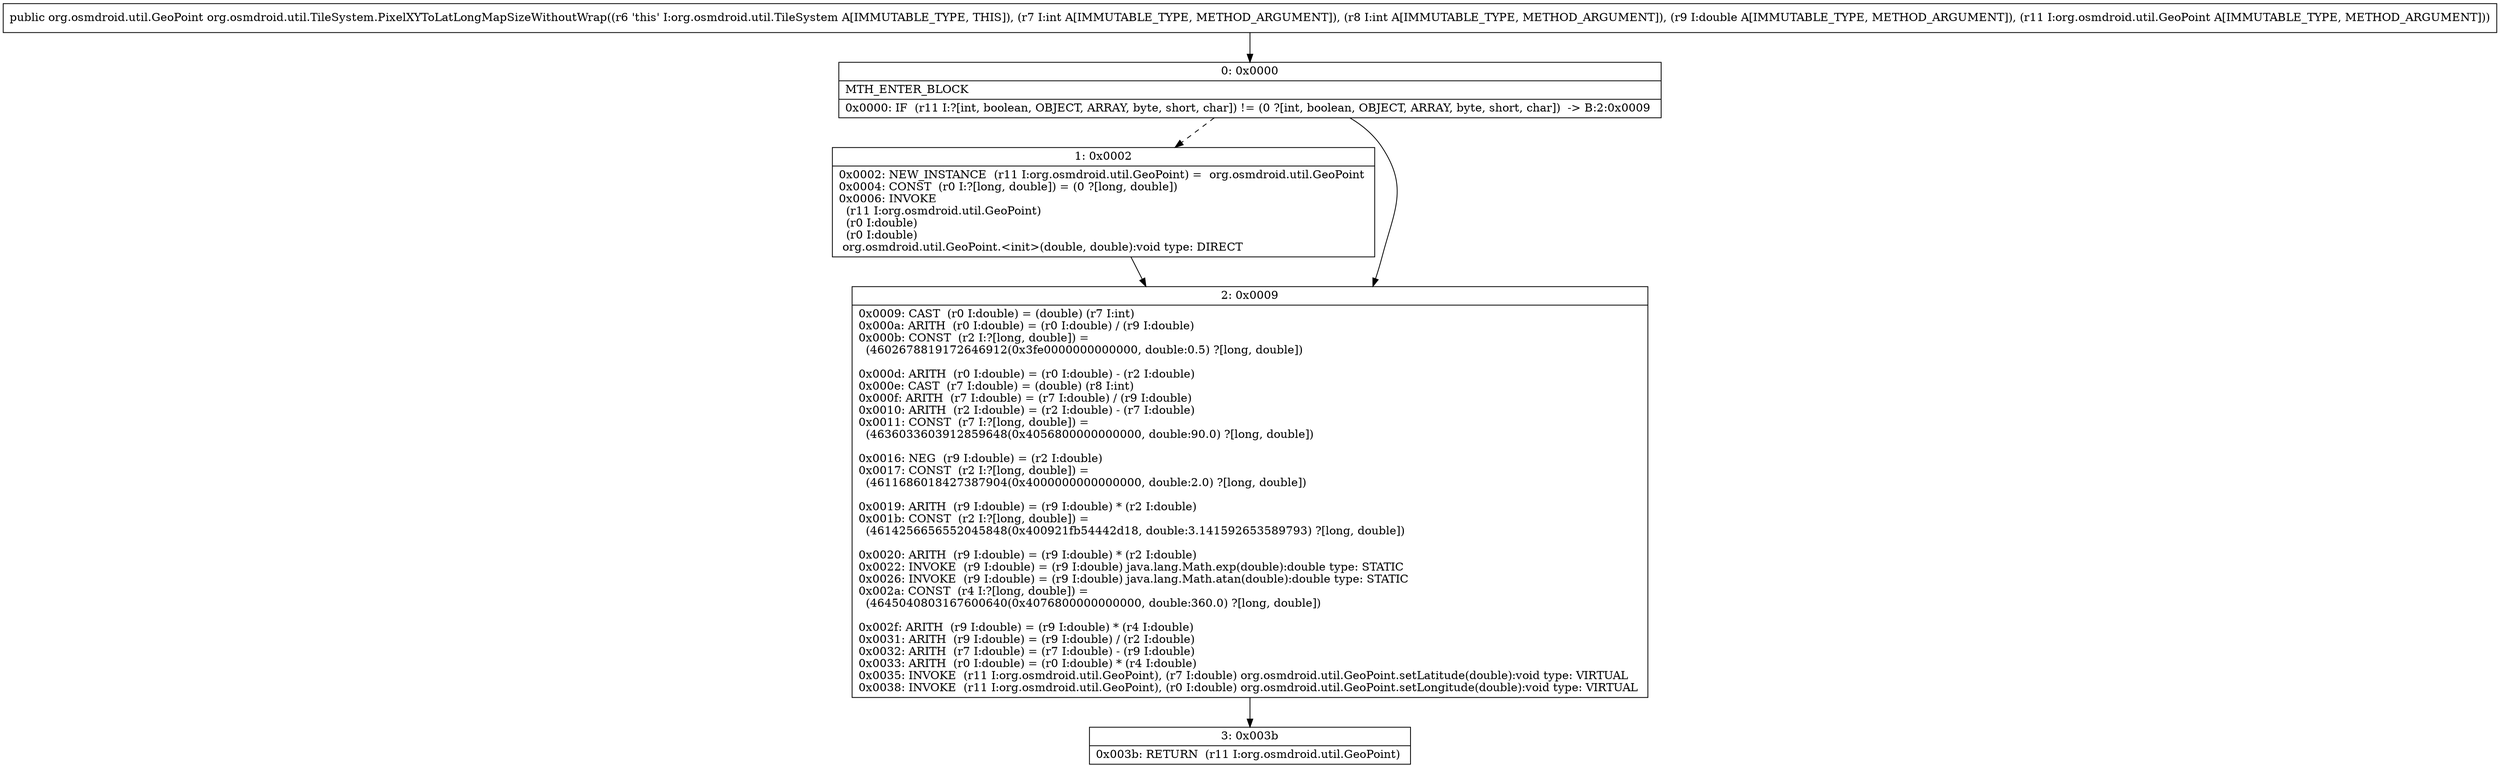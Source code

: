 digraph "CFG fororg.osmdroid.util.TileSystem.PixelXYToLatLongMapSizeWithoutWrap(IIDLorg\/osmdroid\/util\/GeoPoint;)Lorg\/osmdroid\/util\/GeoPoint;" {
Node_0 [shape=record,label="{0\:\ 0x0000|MTH_ENTER_BLOCK\l|0x0000: IF  (r11 I:?[int, boolean, OBJECT, ARRAY, byte, short, char]) != (0 ?[int, boolean, OBJECT, ARRAY, byte, short, char])  \-\> B:2:0x0009 \l}"];
Node_1 [shape=record,label="{1\:\ 0x0002|0x0002: NEW_INSTANCE  (r11 I:org.osmdroid.util.GeoPoint) =  org.osmdroid.util.GeoPoint \l0x0004: CONST  (r0 I:?[long, double]) = (0 ?[long, double]) \l0x0006: INVOKE  \l  (r11 I:org.osmdroid.util.GeoPoint)\l  (r0 I:double)\l  (r0 I:double)\l org.osmdroid.util.GeoPoint.\<init\>(double, double):void type: DIRECT \l}"];
Node_2 [shape=record,label="{2\:\ 0x0009|0x0009: CAST  (r0 I:double) = (double) (r7 I:int) \l0x000a: ARITH  (r0 I:double) = (r0 I:double) \/ (r9 I:double) \l0x000b: CONST  (r2 I:?[long, double]) = \l  (4602678819172646912(0x3fe0000000000000, double:0.5) ?[long, double])\l \l0x000d: ARITH  (r0 I:double) = (r0 I:double) \- (r2 I:double) \l0x000e: CAST  (r7 I:double) = (double) (r8 I:int) \l0x000f: ARITH  (r7 I:double) = (r7 I:double) \/ (r9 I:double) \l0x0010: ARITH  (r2 I:double) = (r2 I:double) \- (r7 I:double) \l0x0011: CONST  (r7 I:?[long, double]) = \l  (4636033603912859648(0x4056800000000000, double:90.0) ?[long, double])\l \l0x0016: NEG  (r9 I:double) = (r2 I:double) \l0x0017: CONST  (r2 I:?[long, double]) = \l  (4611686018427387904(0x4000000000000000, double:2.0) ?[long, double])\l \l0x0019: ARITH  (r9 I:double) = (r9 I:double) * (r2 I:double) \l0x001b: CONST  (r2 I:?[long, double]) = \l  (4614256656552045848(0x400921fb54442d18, double:3.141592653589793) ?[long, double])\l \l0x0020: ARITH  (r9 I:double) = (r9 I:double) * (r2 I:double) \l0x0022: INVOKE  (r9 I:double) = (r9 I:double) java.lang.Math.exp(double):double type: STATIC \l0x0026: INVOKE  (r9 I:double) = (r9 I:double) java.lang.Math.atan(double):double type: STATIC \l0x002a: CONST  (r4 I:?[long, double]) = \l  (4645040803167600640(0x4076800000000000, double:360.0) ?[long, double])\l \l0x002f: ARITH  (r9 I:double) = (r9 I:double) * (r4 I:double) \l0x0031: ARITH  (r9 I:double) = (r9 I:double) \/ (r2 I:double) \l0x0032: ARITH  (r7 I:double) = (r7 I:double) \- (r9 I:double) \l0x0033: ARITH  (r0 I:double) = (r0 I:double) * (r4 I:double) \l0x0035: INVOKE  (r11 I:org.osmdroid.util.GeoPoint), (r7 I:double) org.osmdroid.util.GeoPoint.setLatitude(double):void type: VIRTUAL \l0x0038: INVOKE  (r11 I:org.osmdroid.util.GeoPoint), (r0 I:double) org.osmdroid.util.GeoPoint.setLongitude(double):void type: VIRTUAL \l}"];
Node_3 [shape=record,label="{3\:\ 0x003b|0x003b: RETURN  (r11 I:org.osmdroid.util.GeoPoint) \l}"];
MethodNode[shape=record,label="{public org.osmdroid.util.GeoPoint org.osmdroid.util.TileSystem.PixelXYToLatLongMapSizeWithoutWrap((r6 'this' I:org.osmdroid.util.TileSystem A[IMMUTABLE_TYPE, THIS]), (r7 I:int A[IMMUTABLE_TYPE, METHOD_ARGUMENT]), (r8 I:int A[IMMUTABLE_TYPE, METHOD_ARGUMENT]), (r9 I:double A[IMMUTABLE_TYPE, METHOD_ARGUMENT]), (r11 I:org.osmdroid.util.GeoPoint A[IMMUTABLE_TYPE, METHOD_ARGUMENT])) }"];
MethodNode -> Node_0;
Node_0 -> Node_1[style=dashed];
Node_0 -> Node_2;
Node_1 -> Node_2;
Node_2 -> Node_3;
}

